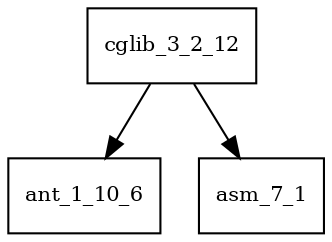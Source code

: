 digraph cglib_3_2_12_dependencies {
  node [shape = box, fontsize=10.0];
  cglib_3_2_12 -> ant_1_10_6;
  cglib_3_2_12 -> asm_7_1;
}

